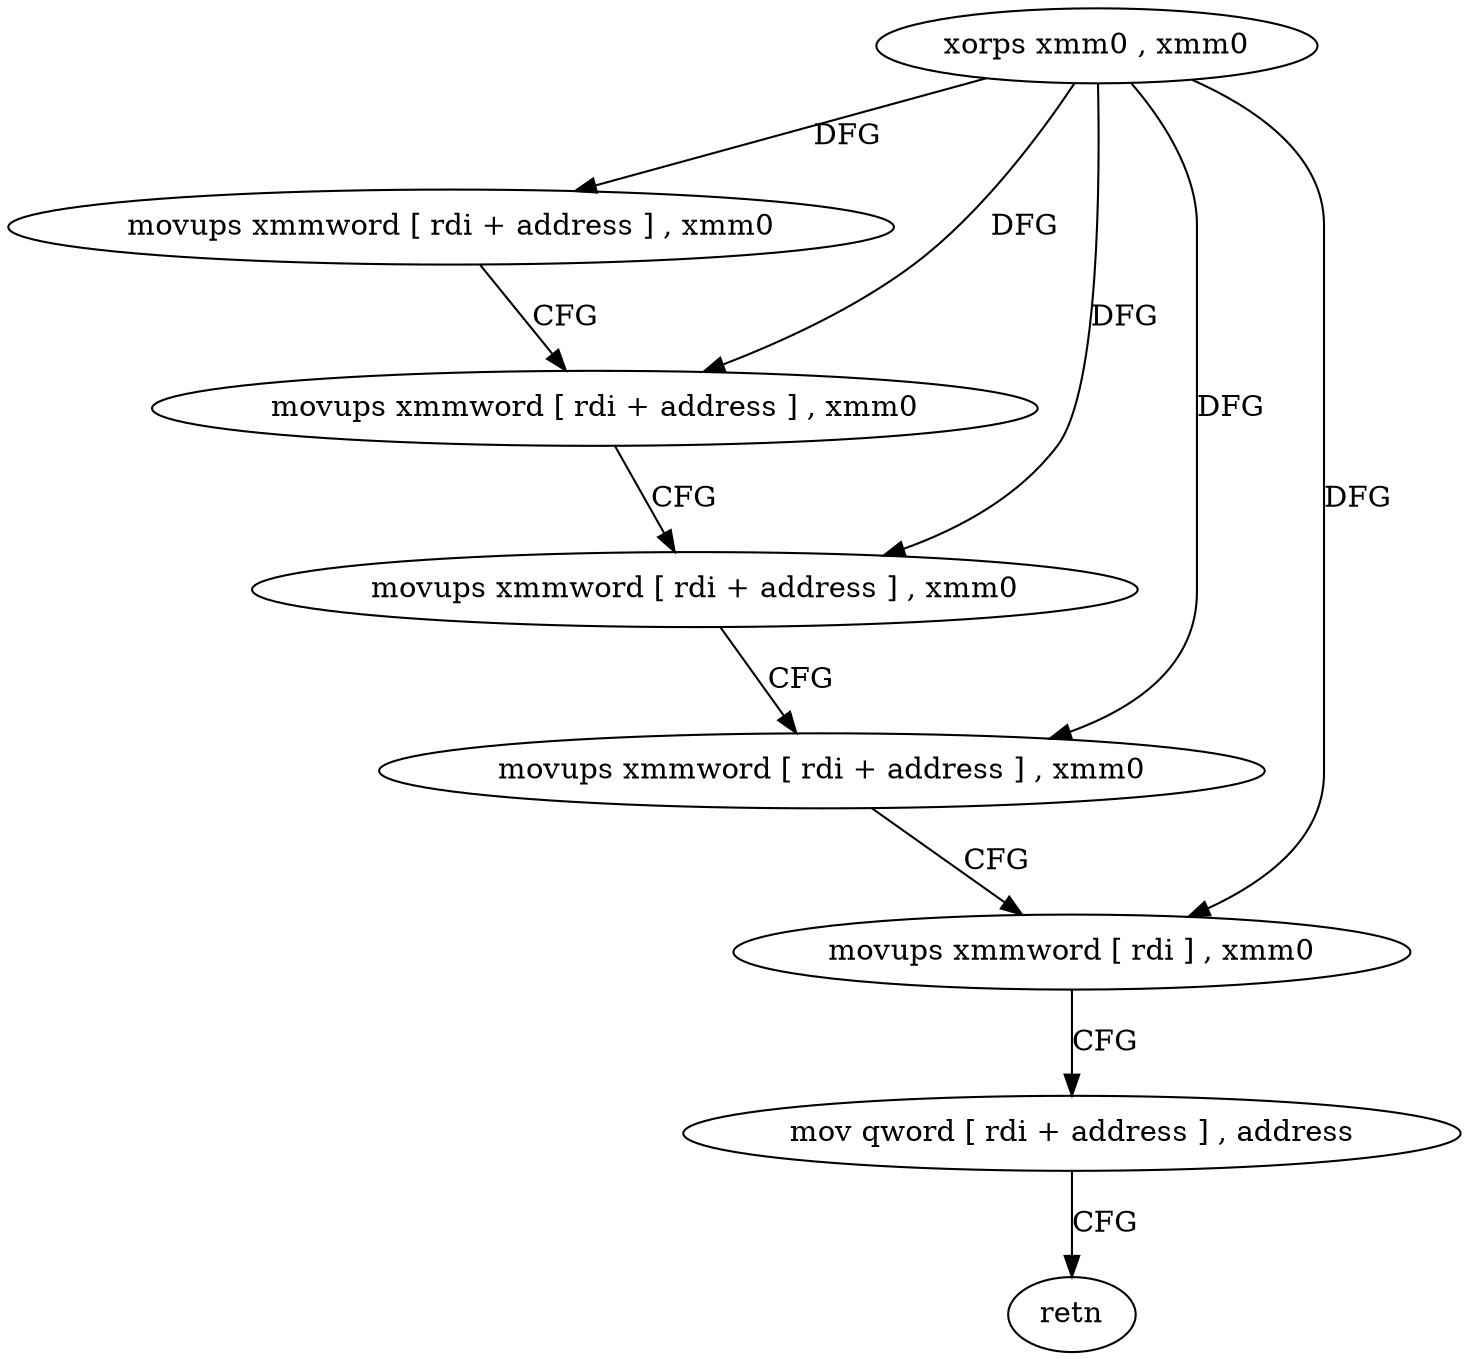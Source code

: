 digraph "func" {
"85072" [label = "xorps xmm0 , xmm0" ]
"85075" [label = "movups xmmword [ rdi + address ] , xmm0" ]
"85079" [label = "movups xmmword [ rdi + address ] , xmm0" ]
"85083" [label = "movups xmmword [ rdi + address ] , xmm0" ]
"85087" [label = "movups xmmword [ rdi + address ] , xmm0" ]
"85091" [label = "movups xmmword [ rdi ] , xmm0" ]
"85094" [label = "mov qword [ rdi + address ] , address" ]
"85102" [label = "retn" ]
"85072" -> "85075" [ label = "DFG" ]
"85072" -> "85079" [ label = "DFG" ]
"85072" -> "85083" [ label = "DFG" ]
"85072" -> "85087" [ label = "DFG" ]
"85072" -> "85091" [ label = "DFG" ]
"85075" -> "85079" [ label = "CFG" ]
"85079" -> "85083" [ label = "CFG" ]
"85083" -> "85087" [ label = "CFG" ]
"85087" -> "85091" [ label = "CFG" ]
"85091" -> "85094" [ label = "CFG" ]
"85094" -> "85102" [ label = "CFG" ]
}
